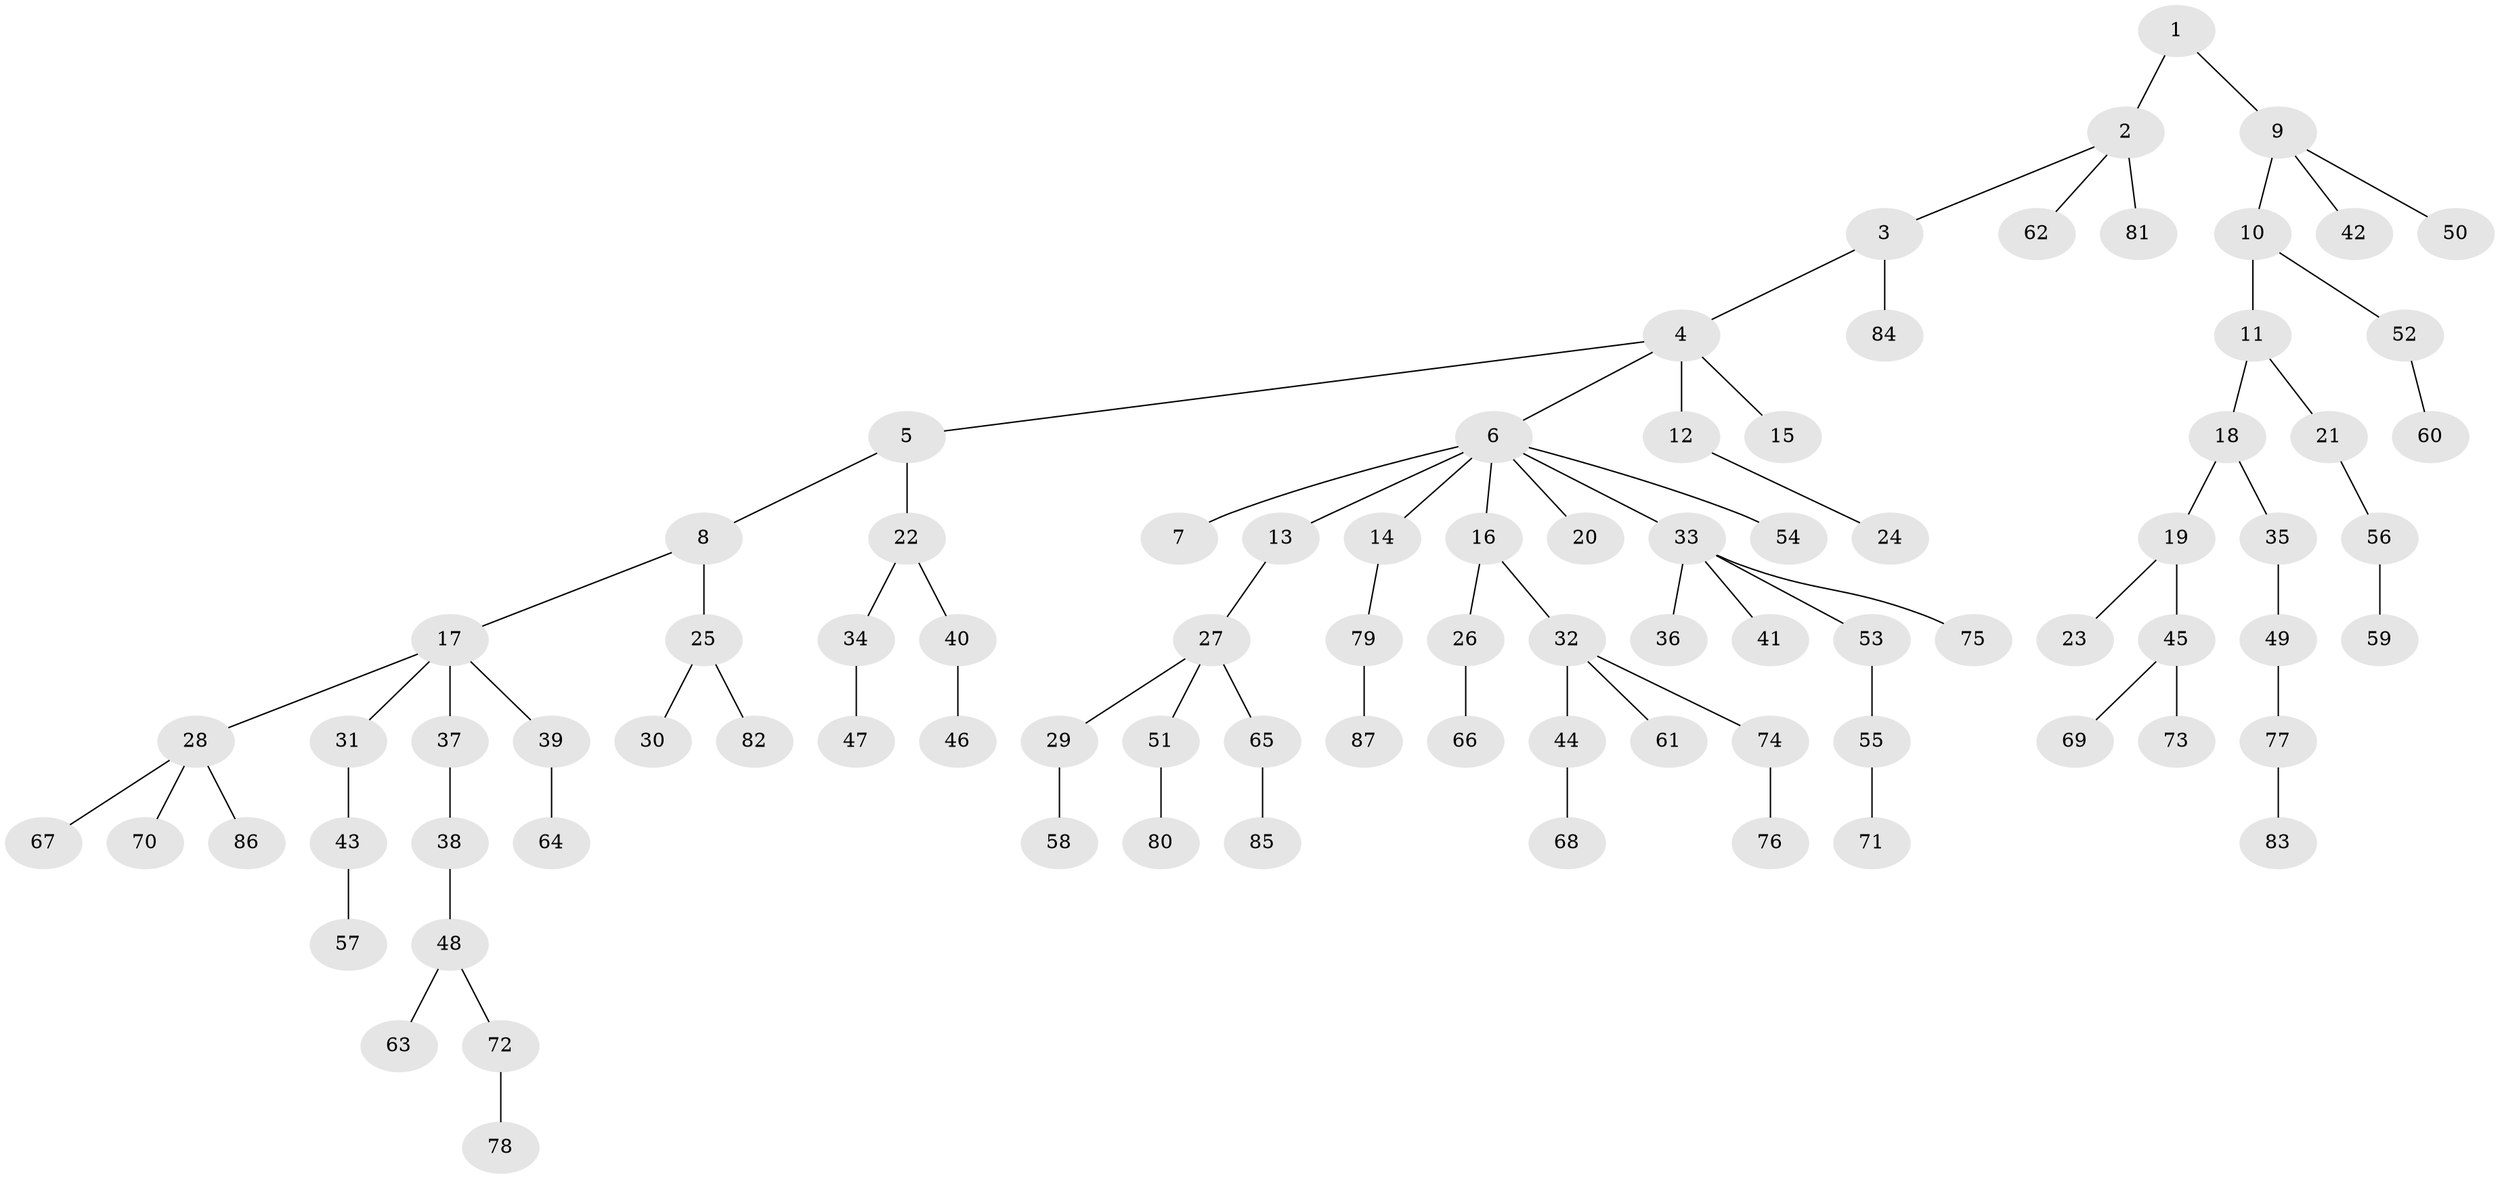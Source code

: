 // coarse degree distribution, {2: 0.2833333333333333, 1: 0.5333333333333333, 4: 0.08333333333333333, 10: 0.016666666666666666, 5: 0.03333333333333333, 3: 0.03333333333333333, 6: 0.016666666666666666}
// Generated by graph-tools (version 1.1) at 2025/56/03/04/25 21:56:10]
// undirected, 87 vertices, 86 edges
graph export_dot {
graph [start="1"]
  node [color=gray90,style=filled];
  1;
  2;
  3;
  4;
  5;
  6;
  7;
  8;
  9;
  10;
  11;
  12;
  13;
  14;
  15;
  16;
  17;
  18;
  19;
  20;
  21;
  22;
  23;
  24;
  25;
  26;
  27;
  28;
  29;
  30;
  31;
  32;
  33;
  34;
  35;
  36;
  37;
  38;
  39;
  40;
  41;
  42;
  43;
  44;
  45;
  46;
  47;
  48;
  49;
  50;
  51;
  52;
  53;
  54;
  55;
  56;
  57;
  58;
  59;
  60;
  61;
  62;
  63;
  64;
  65;
  66;
  67;
  68;
  69;
  70;
  71;
  72;
  73;
  74;
  75;
  76;
  77;
  78;
  79;
  80;
  81;
  82;
  83;
  84;
  85;
  86;
  87;
  1 -- 2;
  1 -- 9;
  2 -- 3;
  2 -- 62;
  2 -- 81;
  3 -- 4;
  3 -- 84;
  4 -- 5;
  4 -- 6;
  4 -- 12;
  4 -- 15;
  5 -- 8;
  5 -- 22;
  6 -- 7;
  6 -- 13;
  6 -- 14;
  6 -- 16;
  6 -- 20;
  6 -- 33;
  6 -- 54;
  8 -- 17;
  8 -- 25;
  9 -- 10;
  9 -- 42;
  9 -- 50;
  10 -- 11;
  10 -- 52;
  11 -- 18;
  11 -- 21;
  12 -- 24;
  13 -- 27;
  14 -- 79;
  16 -- 26;
  16 -- 32;
  17 -- 28;
  17 -- 31;
  17 -- 37;
  17 -- 39;
  18 -- 19;
  18 -- 35;
  19 -- 23;
  19 -- 45;
  21 -- 56;
  22 -- 34;
  22 -- 40;
  25 -- 30;
  25 -- 82;
  26 -- 66;
  27 -- 29;
  27 -- 51;
  27 -- 65;
  28 -- 67;
  28 -- 70;
  28 -- 86;
  29 -- 58;
  31 -- 43;
  32 -- 44;
  32 -- 61;
  32 -- 74;
  33 -- 36;
  33 -- 41;
  33 -- 53;
  33 -- 75;
  34 -- 47;
  35 -- 49;
  37 -- 38;
  38 -- 48;
  39 -- 64;
  40 -- 46;
  43 -- 57;
  44 -- 68;
  45 -- 69;
  45 -- 73;
  48 -- 63;
  48 -- 72;
  49 -- 77;
  51 -- 80;
  52 -- 60;
  53 -- 55;
  55 -- 71;
  56 -- 59;
  65 -- 85;
  72 -- 78;
  74 -- 76;
  77 -- 83;
  79 -- 87;
}
